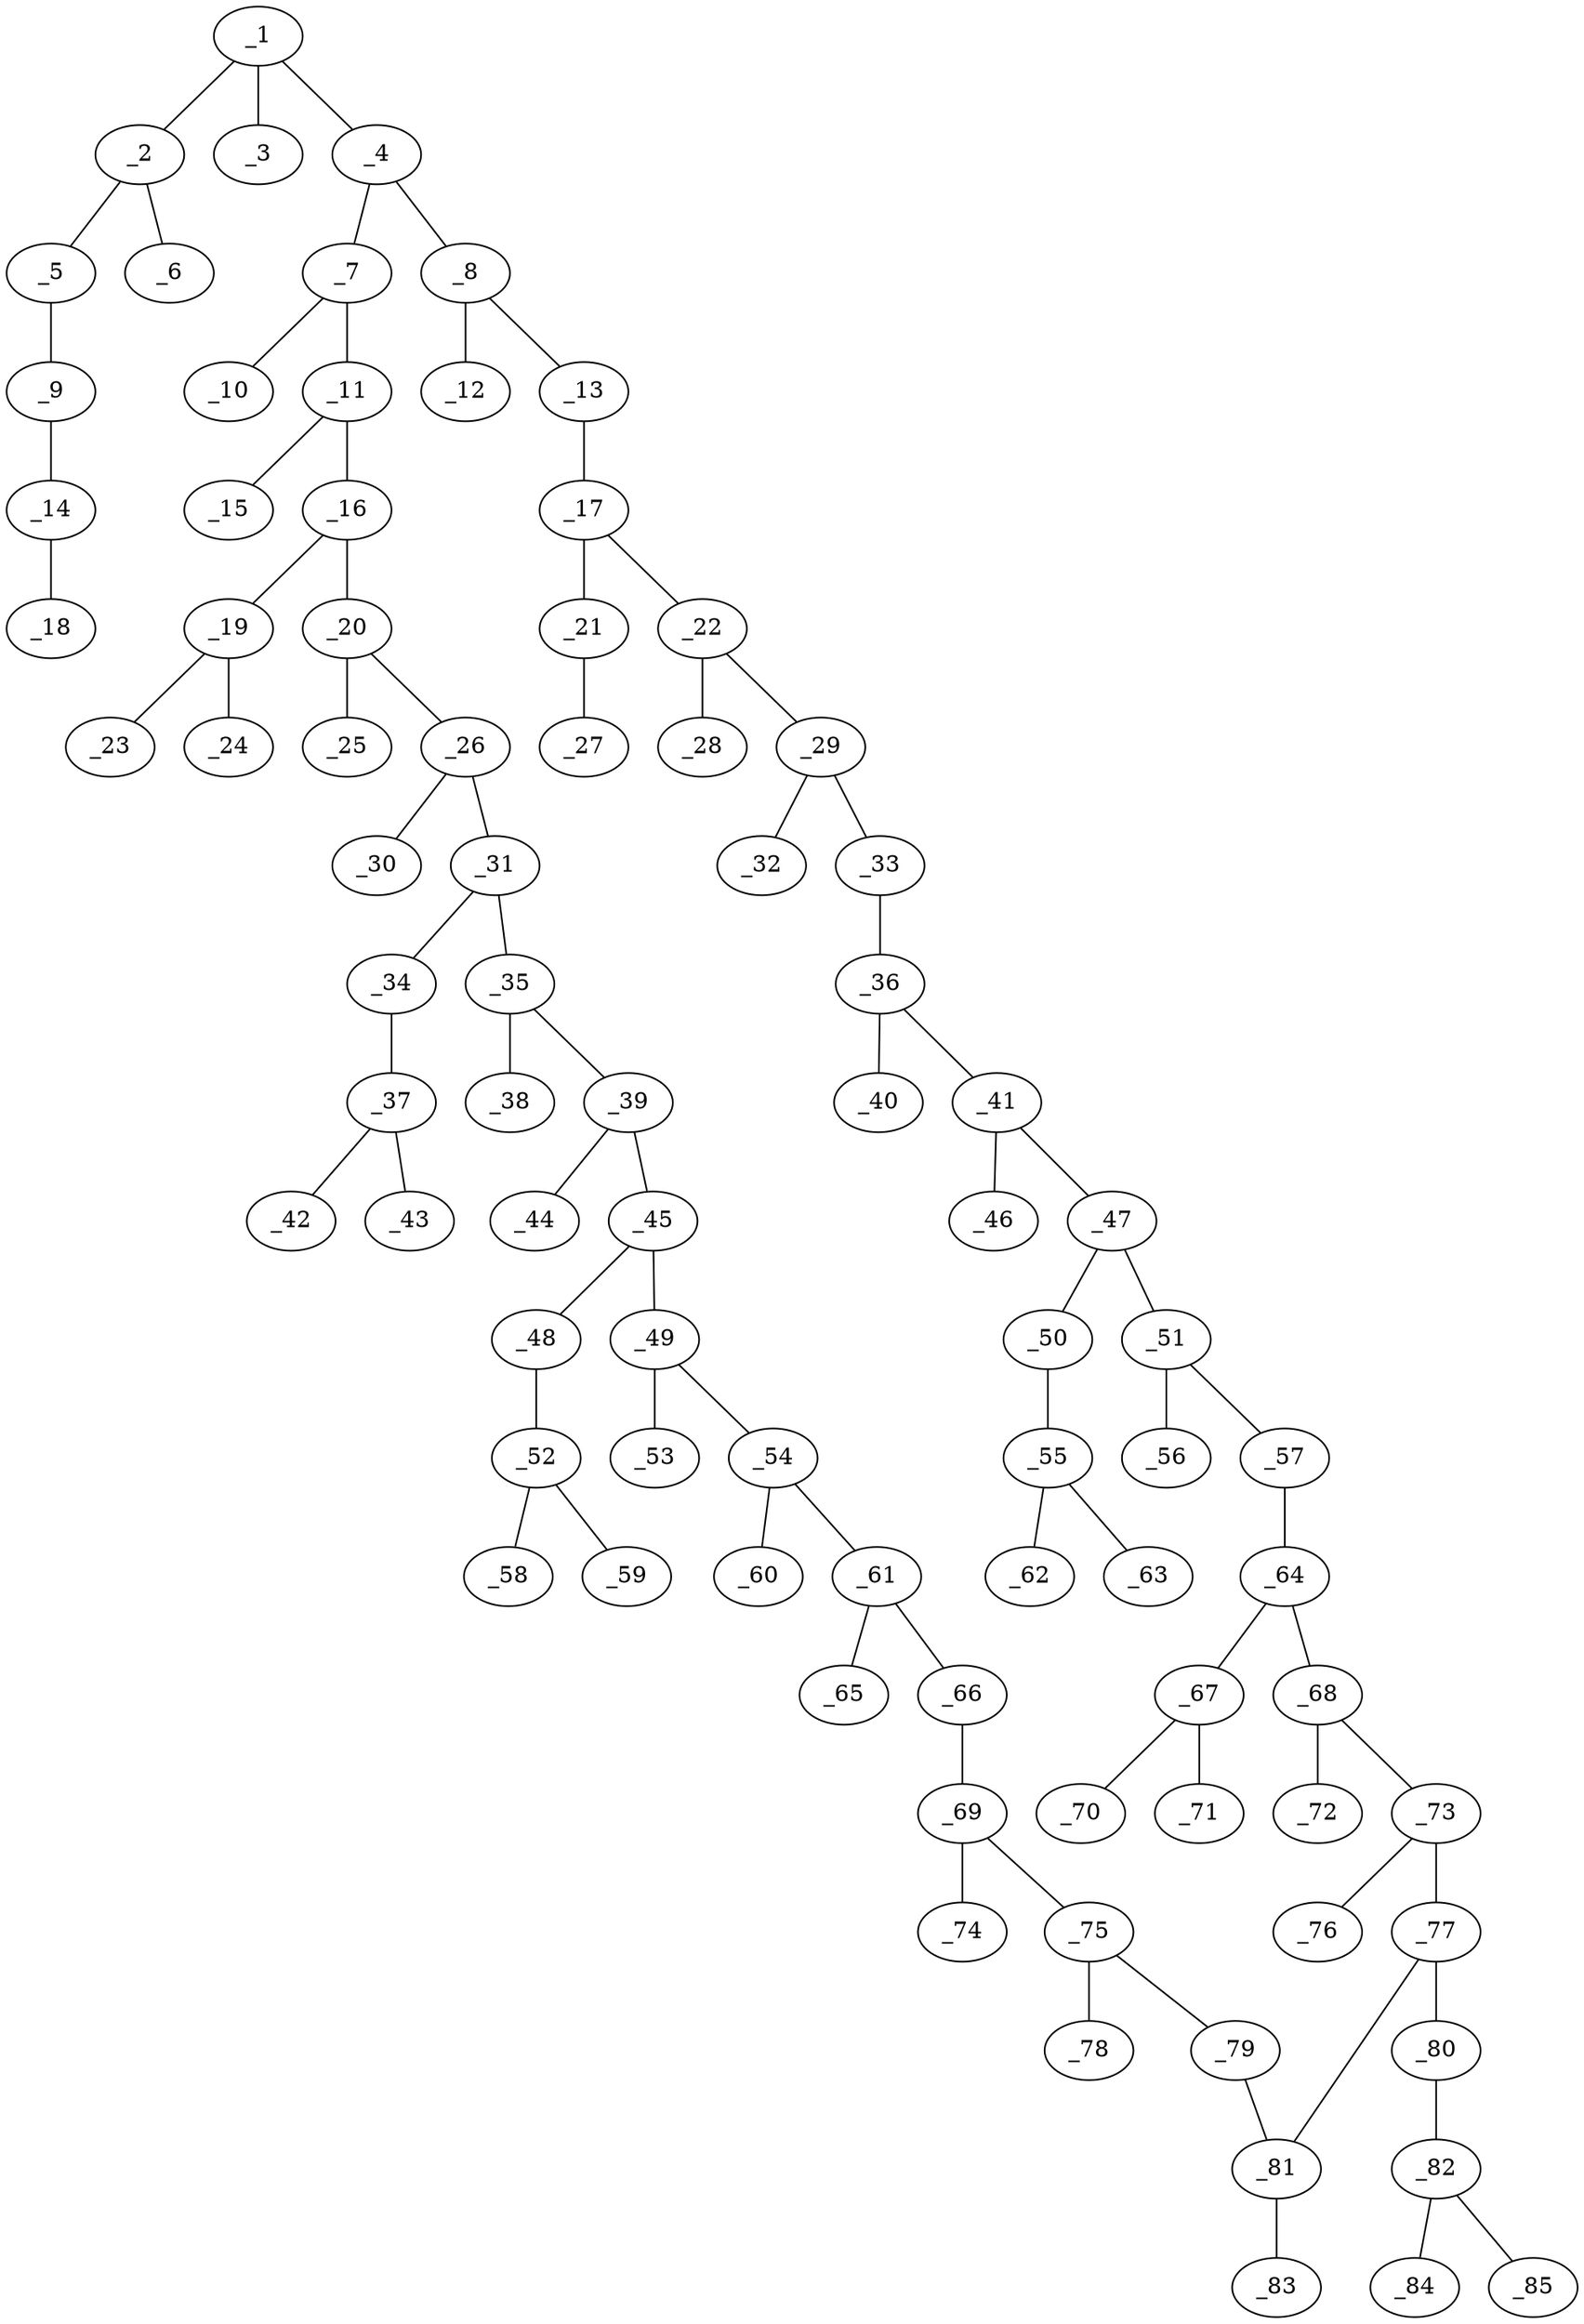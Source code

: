 graph molid290193 {
	_1	 [charge=0,
		chem=1,
		symbol="C  ",
		x="9.5579",
		y="-5.2249"];
	_2	 [charge=0,
		chem=1,
		symbol="C  ",
		x="10.4239",
		y="-5.7249"];
	_1 -- _2	 [valence=1];
	_3	 [charge=0,
		chem=2,
		symbol="O  ",
		x="8.6918",
		y="-5.7249"];
	_1 -- _3	 [valence=1];
	_4	 [charge=0,
		chem=1,
		symbol="C  ",
		x="9.5578",
		y="-4.2249"];
	_1 -- _4	 [valence=1];
	_5	 [charge=0,
		chem=1,
		symbol="C  ",
		x="10.4239",
		y="-6.7249"];
	_2 -- _5	 [valence=1];
	_6	 [charge=0,
		chem=1,
		symbol="C  ",
		x="11.2899",
		y="-5.2249"];
	_2 -- _6	 [valence=1];
	_7	 [charge=0,
		chem=4,
		symbol="N  ",
		x="8.5624",
		y="-4.1298"];
	_4 -- _7	 [valence=1];
	_8	 [charge=0,
		chem=1,
		symbol="C  ",
		x="10.5533",
		y="-4.1298"];
	_4 -- _8	 [valence=1];
	_9	 [charge=0,
		chem=1,
		symbol="C  ",
		x="11.2899",
		y="-7.2249"];
	_5 -- _9	 [valence=1];
	_10	 [charge=0,
		chem=1,
		symbol="C  ",
		x="8.3731",
		y="-5.1118"];
	_7 -- _10	 [valence=1];
	_11	 [charge=0,
		chem=1,
		symbol="C  ",
		x="7.6029",
		y="-3.8481"];
	_7 -- _11	 [valence=1];
	_12	 [charge=0,
		chem=2,
		symbol="O  ",
		x="10.7426",
		y="-5.1118"];
	_8 -- _12	 [valence=2];
	_13	 [charge=0,
		chem=4,
		symbol="N  ",
		x="11.5128",
		y="-3.8481"];
	_8 -- _13	 [valence=1];
	_14	 [charge=0,
		chem=1,
		symbol="C  ",
		x="11.2899",
		y="-8.2249"];
	_9 -- _14	 [valence=2];
	_15	 [charge=0,
		chem=2,
		symbol="O  ",
		x="7.2312",
		y="-4.7765"];
	_11 -- _15	 [valence=2];
	_16	 [charge=0,
		chem=1,
		symbol="C  ",
		x="6.714",
		y="-3.3899"];
	_11 -- _16	 [valence=1];
	_17	 [charge=0,
		chem=1,
		symbol="C  ",
		x="12.4016",
		y="-3.3899"];
	_13 -- _17	 [valence=1];
	_18	 [charge=0,
		chem=1,
		symbol="C  ",
		x="12.1559",
		y="-8.7249"];
	_14 -- _18	 [valence=1];
	_19	 [charge=0,
		chem=1,
		symbol="C  ",
		x="6.1734",
		y="-4.2311"];
	_16 -- _19	 [valence=1];
	_20	 [charge=0,
		chem=4,
		symbol="N  ",
		x="5.928",
		y="-2.7717"];
	_16 -- _20	 [valence=1];
	_21	 [charge=0,
		chem=1,
		symbol="C  ",
		x="12.9423",
		y="-4.2311"];
	_17 -- _21	 [valence=1];
	_22	 [charge=0,
		chem=1,
		symbol="C  ",
		x="13.1877",
		y="-2.7717"];
	_17 -- _22	 [valence=1];
	_23	 [charge=0,
		chem=1,
		symbol="C  ",
		x="5.1745",
		y="-4.1836"];
	_19 -- _23	 [valence=1];
	_24	 [charge=0,
		chem=1,
		symbol="C  ",
		x="6.6316",
		y="-5.12"];
	_19 -- _24	 [valence=1];
	_25	 [charge=0,
		chem=1,
		symbol="C  ",
		x="5.2379",
		y="-3.4955"];
	_20 -- _25	 [valence=1];
	_26	 [charge=0,
		chem=1,
		symbol="C  ",
		x="5.2731",
		y="-2.016"];
	_20 -- _26	 [valence=1];
	_27	 [charge=0,
		chem=1,
		symbol="C  ",
		x="12.4841",
		y="-5.12"];
	_21 -- _27	 [valence=1];
	_28	 [charge=0,
		chem=2,
		symbol="O  ",
		x="13.8778",
		y="-3.4954"];
	_22 -- _28	 [valence=2];
	_29	 [charge=0,
		chem=4,
		symbol="N  ",
		x="13.8426",
		y="-2.0159"];
	_22 -- _29	 [valence=1];
	_30	 [charge=0,
		chem=2,
		symbol="O  ",
		x="4.4586",
		y="-2.596"];
	_26 -- _30	 [valence=2];
	_31	 [charge=0,
		chem=1,
		symbol="C  ",
		x="4.7731",
		y="-1.15"];
	_26 -- _31	 [valence=1];
	_32	 [charge=0,
		chem=1,
		symbol="C  ",
		x="14.6571",
		y="-2.596"];
	_29 -- _32	 [valence=1];
	_33	 [charge=0,
		chem=1,
		symbol="C  ",
		x="14.3426",
		y="-1.1499"];
	_29 -- _33	 [valence=1];
	_34	 [charge=0,
		chem=1,
		symbol="C  ",
		x="3.8635",
		y="-1.5654"];
	_31 -- _34	 [valence=1];
	_35	 [charge=0,
		chem=4,
		symbol="N  ",
		x="4.446",
		y="-0.205"];
	_31 -- _35	 [valence=1];
	_36	 [charge=0,
		chem=1,
		symbol="C  ",
		x="14.6696",
		y="-0.2049"];
	_33 -- _36	 [valence=1];
	_37	 [charge=0,
		chem=1,
		symbol="C  ",
		x="3.0489",
		y="-0.9853"];
	_34 -- _37	 [valence=1];
	_38	 [charge=0,
		chem=1,
		symbol="C  ",
		x="3.4742",
		y="-0.4407"];
	_35 -- _38	 [valence=1];
	_39	 [charge=0,
		chem=1,
		symbol="C  ",
		x="4.3037",
		y="0.7849"];
	_35 -- _39	 [valence=1];
	_40	 [charge=0,
		chem=2,
		symbol="O  ",
		x="15.6414",
		y="-0.4407"];
	_36 -- _40	 [valence=2];
	_41	 [charge=0,
		chem=4,
		symbol="N  ",
		x="14.8119",
		y="0.7849"];
	_36 -- _41	 [valence=1];
	_42	 [charge=0,
		chem=1,
		symbol="C  ",
		x="2.1393",
		y="-1.4007"];
	_37 -- _42	 [valence=1];
	_43	 [charge=0,
		chem=1,
		symbol="C  ",
		x="3.144",
		y="0.0102"];
	_37 -- _43	 [valence=1];
	_44	 [charge=0,
		chem=2,
		symbol="O  ",
		x="3.3049",
		y="0.7373"];
	_39 -- _44	 [valence=2];
	_45	 [charge=0,
		chem=1,
		symbol="C  ",
		x="4.3513",
		y="1.7837"];
	_39 -- _45	 [valence=1];
	_46	 [charge=0,
		chem=1,
		symbol="C  ",
		x="15.8108",
		y="0.7373"];
	_41 -- _46	 [valence=1];
	_47	 [charge=0,
		chem=1,
		symbol="C  ",
		x="14.7643",
		y="1.7838"];
	_41 -- _47	 [valence=1];
	_48	 [charge=0,
		chem=1,
		symbol="C  ",
		x="3.3615",
		y="1.926"];
	_45 -- _48	 [valence=1];
	_49	 [charge=0,
		chem=4,
		symbol="N  ",
		x="4.5871",
		y="2.7555"];
	_45 -- _49	 [valence=1];
	_50	 [charge=0,
		chem=1,
		symbol="C  ",
		x="15.7542",
		y="1.9261"];
	_47 -- _50	 [valence=1];
	_51	 [charge=0,
		chem=1,
		symbol="C  ",
		x="14.5286",
		y="2.7556"];
	_47 -- _51	 [valence=1];
	_52	 [charge=0,
		chem=1,
		symbol="C  ",
		x="2.9898",
		y="2.8544"];
	_48 -- _52	 [valence=1];
	_53	 [charge=0,
		chem=1,
		symbol="C  ",
		x="3.6421",
		y="3.0826"];
	_49 -- _53	 [valence=1];
	_54	 [charge=0,
		chem=1,
		symbol="C  ",
		x="5.0025",
		y="3.6652"];
	_49 -- _54	 [valence=1];
	_55	 [charge=0,
		chem=1,
		symbol="C  ",
		x="16.3723",
		y="1.14"];
	_50 -- _55	 [valence=1];
	_56	 [charge=0,
		chem=2,
		symbol="O  ",
		x="15.4736",
		y="3.0827"];
	_51 -- _56	 [valence=2];
	_57	 [charge=0,
		chem=4,
		symbol="N  ",
		x="14.1132",
		y="3.6652"];
	_51 -- _57	 [valence=1];
	_58	 [charge=0,
		chem=1,
		symbol="C  ",
		x=2,
		y="2.9967"];
	_52 -- _58	 [valence=1];
	_59	 [charge=0,
		chem=1,
		symbol="C  ",
		x="3.608",
		y="3.6405"];
	_52 -- _59	 [valence=1];
	_60	 [charge=0,
		chem=2,
		symbol="O  ",
		x="4.1364",
		y="4.1652"];
	_54 -- _60	 [valence=2];
	_61	 [charge=0,
		chem=1,
		symbol="C  ",
		x="5.5825",
		y="4.4798"];
	_54 -- _61	 [valence=1];
	_62	 [charge=0,
		chem=1,
		symbol="C  ",
		x="17.3621",
		y="1.2824"];
	_55 -- _62	 [valence=1];
	_63	 [charge=0,
		chem=1,
		symbol="C  ",
		x="16.0007",
		y="0.2117"];
	_55 -- _63	 [valence=1];
	_64	 [charge=0,
		chem=1,
		symbol="C  ",
		x="13.5331",
		y="4.4798"];
	_57 -- _64	 [valence=1];
	_65	 [charge=0,
		chem=1,
		symbol="C  ",
		x="4.8268",
		y="5.1346"];
	_61 -- _65	 [valence=1];
	_66	 [charge=0,
		chem=4,
		symbol="N  ",
		x="6.3063",
		y="5.1698"];
	_61 -- _66	 [valence=1];
	_67	 [charge=0,
		chem=1,
		symbol="C  ",
		x="14.2888",
		y="5.1346"];
	_64 -- _67	 [valence=1];
	_68	 [charge=0,
		chem=1,
		symbol="C  ",
		x="12.8094",
		y="5.1699"];
	_64 -- _68	 [valence=1];
	_69	 [charge=0,
		chem=1,
		symbol="C  ",
		x="7.1475",
		y="5.7105"];
	_66 -- _69	 [valence=1];
	_70	 [charge=0,
		chem=1,
		symbol="C  ",
		x="15.2338",
		y="4.8076"];
	_67 -- _70	 [valence=1];
	_71	 [charge=0,
		chem=1,
		symbol="C  ",
		x="14.0996",
		y="6.1166"];
	_67 -- _71	 [valence=1];
	_72	 [charge=0,
		chem=2,
		symbol="O  ",
		x="13.4275",
		y="5.9559"];
	_68 -- _72	 [valence=2];
	_73	 [charge=0,
		chem=4,
		symbol="N  ",
		x="11.9681",
		y="5.7105"];
	_68 -- _73	 [valence=1];
	_74	 [charge=0,
		chem=2,
		symbol="O  ",
		x="6.6893",
		y="6.5993"];
	_69 -- _74	 [valence=2];
	_75	 [charge=0,
		chem=1,
		symbol="C  ",
		x="8.0759",
		y="6.0821"];
	_69 -- _75	 [valence=1];
	_76	 [charge=0,
		chem=1,
		symbol="C  ",
		x="12.4263",
		y="6.5993"];
	_73 -- _76	 [valence=1];
	_77	 [charge=0,
		chem=1,
		symbol="C  ",
		x="11.0397",
		y="6.0822"];
	_73 -- _77	 [valence=1];
	_78	 [charge=0,
		chem=1,
		symbol="C  ",
		x="7.7941",
		y="7.0416"];
	_75 -- _78	 [valence=1];
	_79	 [charge=0,
		chem=4,
		symbol="N  ",
		x="9.0578",
		y="6.2714"];
	_75 -- _79	 [valence=1];
	_80	 [charge=0,
		chem=1,
		symbol="C  ",
		x="11.3215",
		y="7.0417"];
	_77 -- _80	 [valence=1];
	_81	 [charge=0,
		chem=1,
		symbol="C  ",
		x="10.0578",
		y="6.2714"];
	_77 -- _81	 [valence=1];
	_79 -- _81	 [valence=1];
	_82	 [charge=0,
		chem=1,
		symbol="C  ",
		x="10.6314",
		y="7.7654"];
	_80 -- _82	 [valence=1];
	_83	 [charge=0,
		chem=2,
		symbol="O  ",
		x="10.1529",
		y="7.2669"];
	_81 -- _83	 [valence=2];
	_84	 [charge=0,
		chem=1,
		symbol="C  ",
		x="10.9131",
		y="8.7249"];
	_82 -- _84	 [valence=1];
	_85	 [charge=0,
		chem=1,
		symbol="C  ",
		x="9.6596",
		y="7.5296"];
	_82 -- _85	 [valence=1];
}
